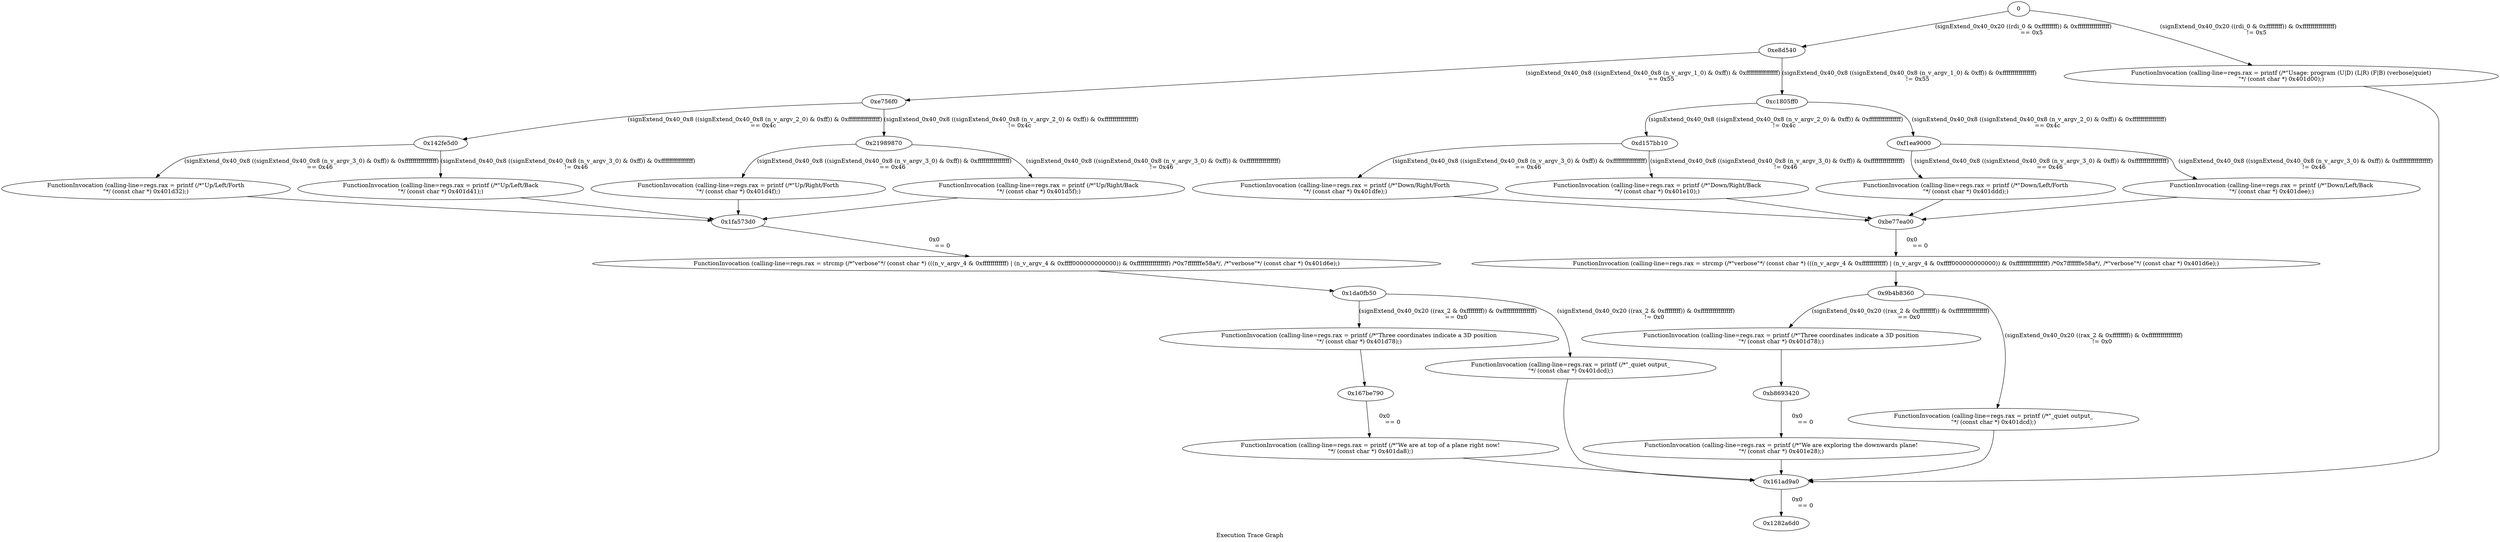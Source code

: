 digraph "Execution Trace Graph" {
	label="Execution Trace Graph";

	Node0 [label = "0"];
	Node0xe756f0 [label = "0xe756f0"];
	Node0xe8d540 [label = "0xe8d540"];
	Node0xed1f60 [label = "FunctionInvocation (calling-line=regs.rax = printf (/*\"We are at top of a plane right now!\n\"*/ (const char *) 0x401da8);)"];
	Node0x2182a00 [label = "FunctionInvocation (calling-line=regs.rax = printf (/*\"Three coordinates indicate a 3D position\n\"*/ (const char *) 0x401d78);)"];
	Node0x116da500 [label = "FunctionInvocation (calling-line=regs.rax = printf (/*\"_quiet output_\n\"*/ (const char *) 0x401dcd);)"];
	Node0x1282a6d0 [label = "0x1282a6d0"];
	Node0x1304b9e0 [label = "FunctionInvocation (calling-line=regs.rax = strcmp (/*\"verbose\"*/ (const char *) (((n_v_argv_4 & 0xffffffffffff) | (n_v_argv_4 & 0xffff000000000000)) & 0xffffffffffffffff) /*0x7fffffffe58a*/, /*\"verbose\"*/ (const char *) 0x401d6e);)"];
	Node0x142fe5d0 [label = "0x142fe5d0"];
	Node0x161ad9a0 [label = "0x161ad9a0"];
	Node0x167be790 [label = "0x167be790"];
	Node0x1da0fb50 [label = "0x1da0fb50"];
	Node0x1fa573d0 [label = "0x1fa573d0"];
	Node0x21989870 [label = "0x21989870"];
	Node0x3dc581c0 [label = "FunctionInvocation (calling-line=regs.rax = printf (/*\"We are exploring the downwards plane!\n\"*/ (const char *) 0x401e28);)"];
	Node0x441187d0 [label = "FunctionInvocation (calling-line=regs.rax = strcmp (/*\"verbose\"*/ (const char *) (((n_v_argv_4 & 0xffffffffffff) | (n_v_argv_4 & 0xffff000000000000)) & 0xffffffffffffffff) /*0x7fffffffe58a*/, /*\"verbose\"*/ (const char *) 0x401d6e);)"];
	Node0x56236940 [label = "FunctionInvocation (calling-line=regs.rax = printf (/*\"Up/Right/Forth\n\"*/ (const char *) 0x401d4f);)"];
	Node0x783bbbe0 [label = "FunctionInvocation (calling-line=regs.rax = printf (/*\"Three coordinates indicate a 3D position\n\"*/ (const char *) 0x401d78);)"];
	Node0x7952e070 [label = "FunctionInvocation (calling-line=regs.rax = printf (/*\"Up/Right/Back\n\"*/ (const char *) 0x401d5f);)"];
	Node0x8c837d90 [label = "FunctionInvocation (calling-line=regs.rax = printf (/*\"Up/Left/Forth\n\"*/ (const char *) 0x401d32);)"];
	Node0x8fb9aa20 [label = "FunctionInvocation (calling-line=regs.rax = printf (/*\"_quiet output_\n\"*/ (const char *) 0x401dcd);)"];
	Node0x9b4b8360 [label = "0x9b4b8360"];
	Node0xb48f1220 [label = "FunctionInvocation (calling-line=regs.rax = printf (/*\"Up/Left/Back\n\"*/ (const char *) 0x401d41);)"];
	Node0xb8693420 [label = "0xb8693420"];
	Node0xbe77ea00 [label = "0xbe77ea00"];
	Node0xc1805ff0 [label = "0xc1805ff0"];
	Node0xd157bb10 [label = "0xd157bb10"];
	Node0xd735c980 [label = "FunctionInvocation (calling-line=regs.rax = printf (/*\"Down/Right/Forth\n\"*/ (const char *) 0x401dfe);)"];
	Node0xf1ea9000 [label = "0xf1ea9000"];
	Node0x115b573f0 [label = "FunctionInvocation (calling-line=regs.rax = printf (/*\"Down/Right/Back\n\"*/ (const char *) 0x401e10);)"];
	Node0x135229480 [label = "FunctionInvocation (calling-line=regs.rax = printf (/*\"Down/Left/Forth\n\"*/ (const char *) 0x401ddd);)"];
	Node0x152a73d40 [label = "FunctionInvocation (calling-line=regs.rax = printf (/*\"Down/Left/Back\n\"*/ (const char *) 0x401dee);)"];
	Node0x1569f38c0 [label = "FunctionInvocation (calling-line=regs.rax = printf (/*\"Usage: program (U|D) (L|R) (F|B) (verbose|quiet)\n\"*/ (const char *) 0x401d00);)"];
	Node0 -> Node0xe8d540 [label = "(signExtend_0x40_0x20 ((rdi_0 & 0xffffffff)) & 0xffffffffffffffff)
	 == 0x5"];
	Node0 -> Node0x1569f38c0 [label = "(signExtend_0x40_0x20 ((rdi_0 & 0xffffffff)) & 0xffffffffffffffff)
	 != 0x5"];
	Node0x1569f38c0 -> Node0x161ad9a0 [label = ""];
	Node0xe8d540 -> Node0xe756f0 [label = "(signExtend_0x40_0x8 ((signExtend_0x40_0x8 (n_v_argv_1_0) & 0xff)) & 0xffffffffffffffff)
	 == 0x55"];
	Node0xe8d540 -> Node0xc1805ff0 [label = "(signExtend_0x40_0x8 ((signExtend_0x40_0x8 (n_v_argv_1_0) & 0xff)) & 0xffffffffffffffff)
	 != 0x55"];
	Node0x161ad9a0 -> Node0x1282a6d0 [label = "0x0
	 == 0"];
	Node0xe756f0 -> Node0x21989870 [label = "(signExtend_0x40_0x8 ((signExtend_0x40_0x8 (n_v_argv_2_0) & 0xff)) & 0xffffffffffffffff)
	 != 0x4c"];
	Node0xe756f0 -> Node0x142fe5d0 [label = "(signExtend_0x40_0x8 ((signExtend_0x40_0x8 (n_v_argv_2_0) & 0xff)) & 0xffffffffffffffff)
	 == 0x4c"];
	Node0xc1805ff0 -> Node0xd157bb10 [label = "(signExtend_0x40_0x8 ((signExtend_0x40_0x8 (n_v_argv_2_0) & 0xff)) & 0xffffffffffffffff)
	 != 0x4c"];
	Node0xc1805ff0 -> Node0xf1ea9000 [label = "(signExtend_0x40_0x8 ((signExtend_0x40_0x8 (n_v_argv_2_0) & 0xff)) & 0xffffffffffffffff)
	 == 0x4c"];
	Node0x21989870 -> Node0x56236940 [label = "(signExtend_0x40_0x8 ((signExtend_0x40_0x8 (n_v_argv_3_0) & 0xff)) & 0xffffffffffffffff)
	 == 0x46"];
	Node0x56236940 -> Node0x1fa573d0 [label = ""];
	Node0x21989870 -> Node0x7952e070 [label = "(signExtend_0x40_0x8 ((signExtend_0x40_0x8 (n_v_argv_3_0) & 0xff)) & 0xffffffffffffffff)
	 != 0x46"];
	Node0x7952e070 -> Node0x1fa573d0 [label = ""];
	Node0x142fe5d0 -> Node0x8c837d90 [label = "(signExtend_0x40_0x8 ((signExtend_0x40_0x8 (n_v_argv_3_0) & 0xff)) & 0xffffffffffffffff)
	 == 0x46"];
	Node0x8c837d90 -> Node0x1fa573d0 [label = ""];
	Node0x142fe5d0 -> Node0xb48f1220 [label = "(signExtend_0x40_0x8 ((signExtend_0x40_0x8 (n_v_argv_3_0) & 0xff)) & 0xffffffffffffffff)
	 != 0x46"];
	Node0xb48f1220 -> Node0x1fa573d0 [label = ""];
	Node0xd157bb10 -> Node0xd735c980 [label = "(signExtend_0x40_0x8 ((signExtend_0x40_0x8 (n_v_argv_3_0) & 0xff)) & 0xffffffffffffffff)
	 == 0x46"];
	Node0xd735c980 -> Node0xbe77ea00 [label = ""];
	Node0xd157bb10 -> Node0x115b573f0 [label = "(signExtend_0x40_0x8 ((signExtend_0x40_0x8 (n_v_argv_3_0) & 0xff)) & 0xffffffffffffffff)
	 != 0x46"];
	Node0x115b573f0 -> Node0xbe77ea00 [label = ""];
	Node0xf1ea9000 -> Node0x135229480 [label = "(signExtend_0x40_0x8 ((signExtend_0x40_0x8 (n_v_argv_3_0) & 0xff)) & 0xffffffffffffffff)
	 == 0x46"];
	Node0x135229480 -> Node0xbe77ea00 [label = ""];
	Node0xf1ea9000 -> Node0x152a73d40 [label = "(signExtend_0x40_0x8 ((signExtend_0x40_0x8 (n_v_argv_3_0) & 0xff)) & 0xffffffffffffffff)
	 != 0x46"];
	Node0x152a73d40 -> Node0xbe77ea00 [label = ""];
	Node0x1fa573d0 -> Node0x1304b9e0 [label = "0x0
	 == 0"];
	Node0x1304b9e0 -> Node0x1da0fb50 [label = ""];
	Node0xbe77ea00 -> Node0x441187d0 [label = "0x0
	 == 0"];
	Node0x441187d0 -> Node0x9b4b8360 [label = ""];
	Node0x1da0fb50 -> Node0x2182a00 [label = "(signExtend_0x40_0x20 ((rax_2 & 0xffffffff)) & 0xffffffffffffffff)
	 == 0x0"];
	Node0x2182a00 -> Node0x167be790 [label = ""];
	Node0x1da0fb50 -> Node0x116da500 [label = "(signExtend_0x40_0x20 ((rax_2 & 0xffffffff)) & 0xffffffffffffffff)
	 != 0x0"];
	Node0x116da500 -> Node0x161ad9a0 [label = ""];
	Node0x9b4b8360 -> Node0x783bbbe0 [label = "(signExtend_0x40_0x20 ((rax_2 & 0xffffffff)) & 0xffffffffffffffff)
	 == 0x0"];
	Node0x783bbbe0 -> Node0xb8693420 [label = ""];
	Node0x9b4b8360 -> Node0x8fb9aa20 [label = "(signExtend_0x40_0x20 ((rax_2 & 0xffffffff)) & 0xffffffffffffffff)
	 != 0x0"];
	Node0x8fb9aa20 -> Node0x161ad9a0 [label = ""];
	Node0x167be790 -> Node0xed1f60 [label = "0x0
	 == 0"];
	Node0xed1f60 -> Node0x161ad9a0 [label = ""];
	Node0xb8693420 -> Node0x3dc581c0 [label = "0x0
	 == 0"];
	Node0x3dc581c0 -> Node0x161ad9a0 [label = ""];
}
